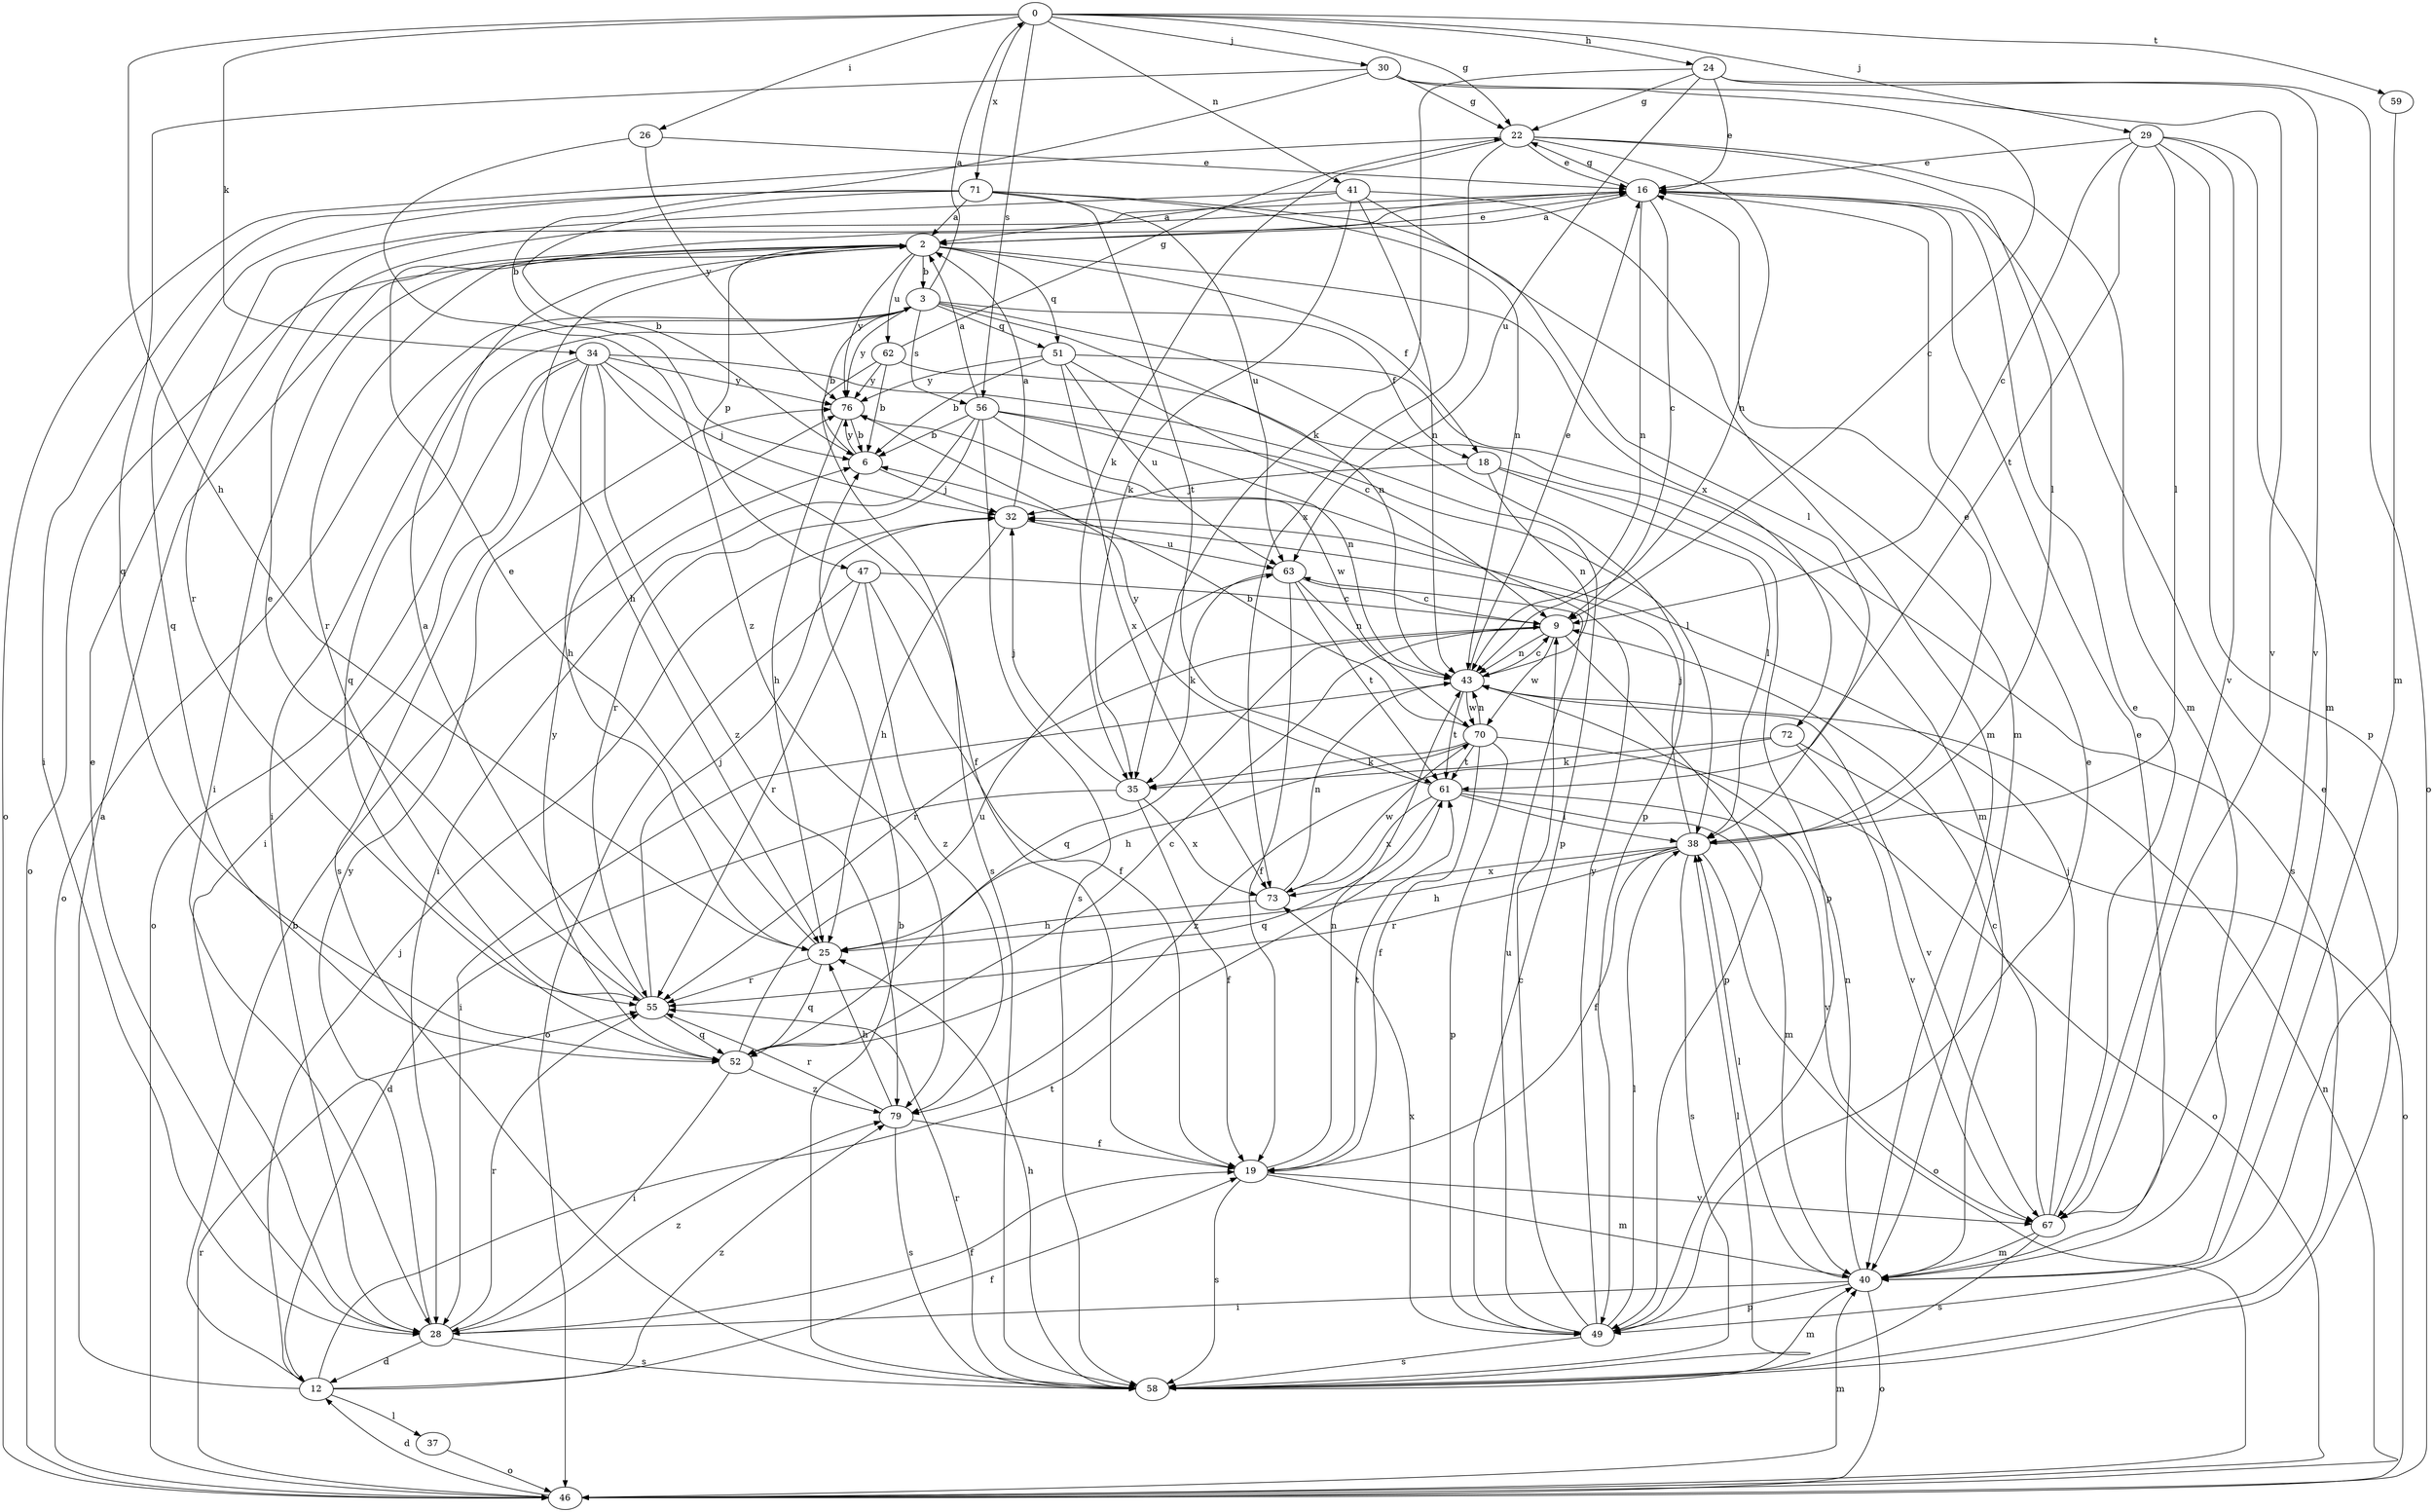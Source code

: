 strict digraph  {
0;
2;
3;
6;
9;
12;
16;
18;
19;
22;
24;
25;
26;
28;
29;
30;
32;
34;
35;
37;
38;
40;
41;
43;
46;
47;
49;
51;
52;
55;
56;
58;
59;
61;
62;
63;
67;
70;
71;
72;
73;
76;
79;
0 -> 22  [label=g];
0 -> 24  [label=h];
0 -> 25  [label=h];
0 -> 26  [label=i];
0 -> 29  [label=j];
0 -> 30  [label=j];
0 -> 34  [label=k];
0 -> 41  [label=n];
0 -> 56  [label=s];
0 -> 59  [label=t];
0 -> 71  [label=x];
2 -> 3  [label=b];
2 -> 16  [label=e];
2 -> 18  [label=f];
2 -> 25  [label=h];
2 -> 28  [label=i];
2 -> 46  [label=o];
2 -> 47  [label=p];
2 -> 51  [label=q];
2 -> 55  [label=r];
2 -> 62  [label=u];
2 -> 72  [label=x];
2 -> 76  [label=y];
3 -> 0  [label=a];
3 -> 18  [label=f];
3 -> 28  [label=i];
3 -> 43  [label=n];
3 -> 46  [label=o];
3 -> 49  [label=p];
3 -> 51  [label=q];
3 -> 52  [label=q];
3 -> 56  [label=s];
3 -> 76  [label=y];
6 -> 3  [label=b];
6 -> 32  [label=j];
6 -> 76  [label=y];
9 -> 43  [label=n];
9 -> 49  [label=p];
9 -> 52  [label=q];
9 -> 55  [label=r];
9 -> 70  [label=w];
12 -> 2  [label=a];
12 -> 6  [label=b];
12 -> 19  [label=f];
12 -> 32  [label=j];
12 -> 37  [label=l];
12 -> 61  [label=t];
12 -> 79  [label=z];
16 -> 2  [label=a];
16 -> 9  [label=c];
16 -> 22  [label=g];
16 -> 43  [label=n];
18 -> 32  [label=j];
18 -> 38  [label=l];
18 -> 43  [label=n];
18 -> 49  [label=p];
19 -> 40  [label=m];
19 -> 43  [label=n];
19 -> 58  [label=s];
19 -> 61  [label=t];
19 -> 67  [label=v];
22 -> 16  [label=e];
22 -> 35  [label=k];
22 -> 38  [label=l];
22 -> 40  [label=m];
22 -> 43  [label=n];
22 -> 46  [label=o];
22 -> 73  [label=x];
24 -> 16  [label=e];
24 -> 22  [label=g];
24 -> 35  [label=k];
24 -> 46  [label=o];
24 -> 63  [label=u];
24 -> 67  [label=v];
25 -> 16  [label=e];
25 -> 52  [label=q];
25 -> 55  [label=r];
26 -> 16  [label=e];
26 -> 76  [label=y];
26 -> 79  [label=z];
28 -> 12  [label=d];
28 -> 16  [label=e];
28 -> 19  [label=f];
28 -> 55  [label=r];
28 -> 58  [label=s];
28 -> 76  [label=y];
28 -> 79  [label=z];
29 -> 9  [label=c];
29 -> 16  [label=e];
29 -> 38  [label=l];
29 -> 40  [label=m];
29 -> 49  [label=p];
29 -> 61  [label=t];
29 -> 67  [label=v];
30 -> 6  [label=b];
30 -> 9  [label=c];
30 -> 22  [label=g];
30 -> 52  [label=q];
30 -> 67  [label=v];
32 -> 2  [label=a];
32 -> 25  [label=h];
32 -> 63  [label=u];
34 -> 19  [label=f];
34 -> 25  [label=h];
34 -> 28  [label=i];
34 -> 32  [label=j];
34 -> 46  [label=o];
34 -> 49  [label=p];
34 -> 58  [label=s];
34 -> 76  [label=y];
34 -> 79  [label=z];
35 -> 12  [label=d];
35 -> 19  [label=f];
35 -> 32  [label=j];
35 -> 73  [label=x];
37 -> 46  [label=o];
38 -> 16  [label=e];
38 -> 19  [label=f];
38 -> 25  [label=h];
38 -> 32  [label=j];
38 -> 46  [label=o];
38 -> 55  [label=r];
38 -> 58  [label=s];
38 -> 73  [label=x];
40 -> 16  [label=e];
40 -> 28  [label=i];
40 -> 38  [label=l];
40 -> 43  [label=n];
40 -> 46  [label=o];
40 -> 49  [label=p];
41 -> 2  [label=a];
41 -> 35  [label=k];
41 -> 38  [label=l];
41 -> 40  [label=m];
41 -> 43  [label=n];
41 -> 55  [label=r];
43 -> 9  [label=c];
43 -> 16  [label=e];
43 -> 28  [label=i];
43 -> 61  [label=t];
43 -> 67  [label=v];
43 -> 70  [label=w];
46 -> 12  [label=d];
46 -> 40  [label=m];
46 -> 43  [label=n];
46 -> 55  [label=r];
47 -> 9  [label=c];
47 -> 19  [label=f];
47 -> 46  [label=o];
47 -> 55  [label=r];
47 -> 79  [label=z];
49 -> 9  [label=c];
49 -> 16  [label=e];
49 -> 38  [label=l];
49 -> 58  [label=s];
49 -> 63  [label=u];
49 -> 73  [label=x];
49 -> 76  [label=y];
51 -> 6  [label=b];
51 -> 9  [label=c];
51 -> 58  [label=s];
51 -> 63  [label=u];
51 -> 73  [label=x];
51 -> 76  [label=y];
52 -> 9  [label=c];
52 -> 28  [label=i];
52 -> 63  [label=u];
52 -> 76  [label=y];
52 -> 79  [label=z];
55 -> 2  [label=a];
55 -> 16  [label=e];
55 -> 32  [label=j];
55 -> 52  [label=q];
56 -> 2  [label=a];
56 -> 6  [label=b];
56 -> 28  [label=i];
56 -> 38  [label=l];
56 -> 43  [label=n];
56 -> 55  [label=r];
56 -> 58  [label=s];
56 -> 70  [label=w];
58 -> 6  [label=b];
58 -> 16  [label=e];
58 -> 25  [label=h];
58 -> 38  [label=l];
58 -> 40  [label=m];
58 -> 55  [label=r];
59 -> 40  [label=m];
61 -> 38  [label=l];
61 -> 40  [label=m];
61 -> 52  [label=q];
61 -> 67  [label=v];
61 -> 73  [label=x];
61 -> 76  [label=y];
62 -> 6  [label=b];
62 -> 22  [label=g];
62 -> 40  [label=m];
62 -> 58  [label=s];
62 -> 76  [label=y];
63 -> 9  [label=c];
63 -> 19  [label=f];
63 -> 35  [label=k];
63 -> 43  [label=n];
63 -> 61  [label=t];
67 -> 9  [label=c];
67 -> 16  [label=e];
67 -> 32  [label=j];
67 -> 40  [label=m];
67 -> 58  [label=s];
70 -> 6  [label=b];
70 -> 19  [label=f];
70 -> 25  [label=h];
70 -> 35  [label=k];
70 -> 43  [label=n];
70 -> 46  [label=o];
70 -> 49  [label=p];
70 -> 61  [label=t];
71 -> 2  [label=a];
71 -> 6  [label=b];
71 -> 28  [label=i];
71 -> 40  [label=m];
71 -> 43  [label=n];
71 -> 52  [label=q];
71 -> 61  [label=t];
71 -> 63  [label=u];
72 -> 35  [label=k];
72 -> 46  [label=o];
72 -> 67  [label=v];
72 -> 79  [label=z];
73 -> 25  [label=h];
73 -> 43  [label=n];
73 -> 70  [label=w];
76 -> 6  [label=b];
76 -> 25  [label=h];
79 -> 19  [label=f];
79 -> 25  [label=h];
79 -> 55  [label=r];
79 -> 58  [label=s];
}
